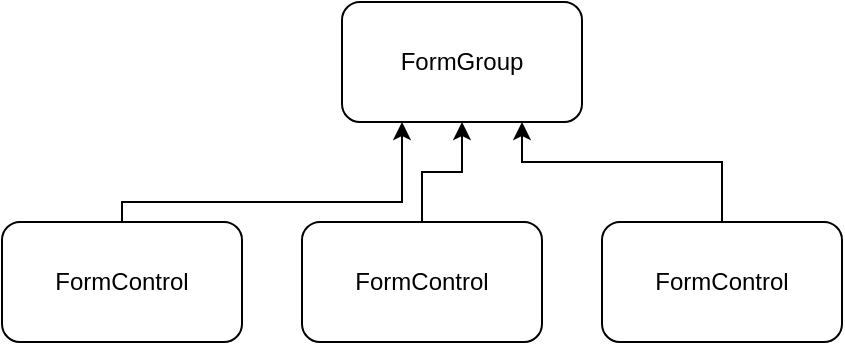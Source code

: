 <mxfile version="24.7.12">
  <diagram name="Page-1" id="GnL5dqahiNCP-FGYLVVW">
    <mxGraphModel dx="1434" dy="746" grid="1" gridSize="10" guides="1" tooltips="1" connect="1" arrows="1" fold="1" page="1" pageScale="1" pageWidth="850" pageHeight="1100" math="0" shadow="0">
      <root>
        <mxCell id="0" />
        <mxCell id="1" parent="0" />
        <mxCell id="lkQyUKRrt9x32st69cQw-1" value="FormGroup" style="rounded=1;whiteSpace=wrap;html=1;" vertex="1" parent="1">
          <mxGeometry x="410" y="290" width="120" height="60" as="geometry" />
        </mxCell>
        <mxCell id="lkQyUKRrt9x32st69cQw-3" style="edgeStyle=orthogonalEdgeStyle;rounded=0;orthogonalLoop=1;jettySize=auto;html=1;entryX=0.25;entryY=1;entryDx=0;entryDy=0;" edge="1" parent="1" source="lkQyUKRrt9x32st69cQw-2" target="lkQyUKRrt9x32st69cQw-1">
          <mxGeometry relative="1" as="geometry">
            <Array as="points">
              <mxPoint x="300" y="390" />
              <mxPoint x="440" y="390" />
            </Array>
          </mxGeometry>
        </mxCell>
        <mxCell id="lkQyUKRrt9x32st69cQw-2" value="FormControl" style="rounded=1;whiteSpace=wrap;html=1;" vertex="1" parent="1">
          <mxGeometry x="240" y="400" width="120" height="60" as="geometry" />
        </mxCell>
        <mxCell id="lkQyUKRrt9x32st69cQw-5" style="edgeStyle=orthogonalEdgeStyle;rounded=0;orthogonalLoop=1;jettySize=auto;html=1;entryX=0.5;entryY=1;entryDx=0;entryDy=0;" edge="1" parent="1" source="lkQyUKRrt9x32st69cQw-4" target="lkQyUKRrt9x32st69cQw-1">
          <mxGeometry relative="1" as="geometry" />
        </mxCell>
        <mxCell id="lkQyUKRrt9x32st69cQw-4" value="FormControl" style="rounded=1;whiteSpace=wrap;html=1;" vertex="1" parent="1">
          <mxGeometry x="390" y="400" width="120" height="60" as="geometry" />
        </mxCell>
        <mxCell id="lkQyUKRrt9x32st69cQw-7" style="edgeStyle=orthogonalEdgeStyle;rounded=0;orthogonalLoop=1;jettySize=auto;html=1;entryX=0.75;entryY=1;entryDx=0;entryDy=0;" edge="1" parent="1" source="lkQyUKRrt9x32st69cQw-6" target="lkQyUKRrt9x32st69cQw-1">
          <mxGeometry relative="1" as="geometry">
            <Array as="points">
              <mxPoint x="600" y="370" />
              <mxPoint x="500" y="370" />
            </Array>
          </mxGeometry>
        </mxCell>
        <mxCell id="lkQyUKRrt9x32st69cQw-6" value="FormControl" style="rounded=1;whiteSpace=wrap;html=1;" vertex="1" parent="1">
          <mxGeometry x="540" y="400" width="120" height="60" as="geometry" />
        </mxCell>
      </root>
    </mxGraphModel>
  </diagram>
</mxfile>
